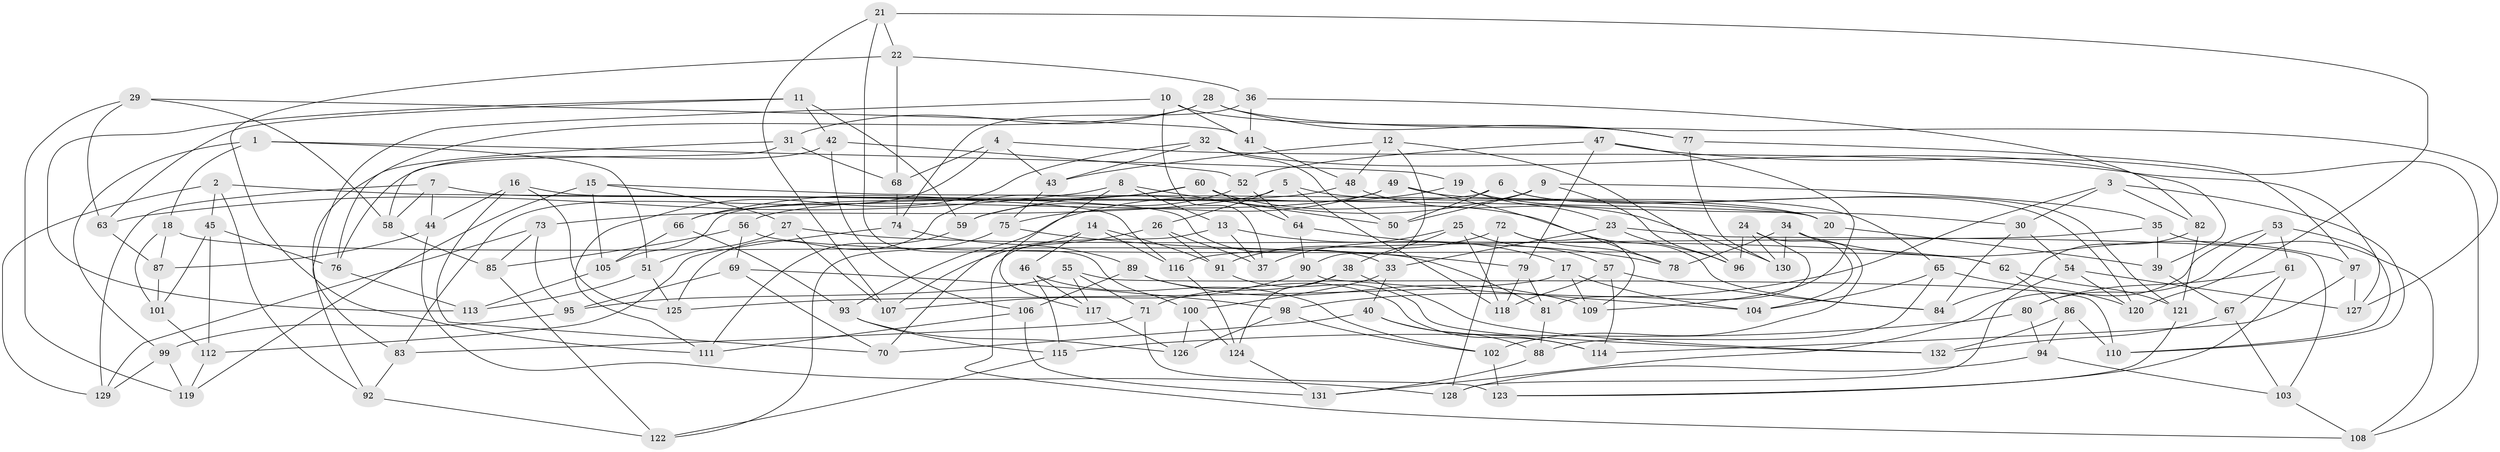 // Generated by graph-tools (version 1.1) at 2025/02/03/09/25 03:02:58]
// undirected, 132 vertices, 264 edges
graph export_dot {
graph [start="1"]
  node [color=gray90,style=filled];
  1;
  2;
  3;
  4;
  5;
  6;
  7;
  8;
  9;
  10;
  11;
  12;
  13;
  14;
  15;
  16;
  17;
  18;
  19;
  20;
  21;
  22;
  23;
  24;
  25;
  26;
  27;
  28;
  29;
  30;
  31;
  32;
  33;
  34;
  35;
  36;
  37;
  38;
  39;
  40;
  41;
  42;
  43;
  44;
  45;
  46;
  47;
  48;
  49;
  50;
  51;
  52;
  53;
  54;
  55;
  56;
  57;
  58;
  59;
  60;
  61;
  62;
  63;
  64;
  65;
  66;
  67;
  68;
  69;
  70;
  71;
  72;
  73;
  74;
  75;
  76;
  77;
  78;
  79;
  80;
  81;
  82;
  83;
  84;
  85;
  86;
  87;
  88;
  89;
  90;
  91;
  92;
  93;
  94;
  95;
  96;
  97;
  98;
  99;
  100;
  101;
  102;
  103;
  104;
  105;
  106;
  107;
  108;
  109;
  110;
  111;
  112;
  113;
  114;
  115;
  116;
  117;
  118;
  119;
  120;
  121;
  122;
  123;
  124;
  125;
  126;
  127;
  128;
  129;
  130;
  131;
  132;
  1 -- 18;
  1 -- 99;
  1 -- 51;
  1 -- 19;
  2 -- 20;
  2 -- 92;
  2 -- 45;
  2 -- 129;
  3 -- 30;
  3 -- 110;
  3 -- 82;
  3 -- 98;
  4 -- 83;
  4 -- 43;
  4 -- 68;
  4 -- 127;
  5 -- 26;
  5 -- 118;
  5 -- 20;
  5 -- 73;
  6 -- 121;
  6 -- 105;
  6 -- 50;
  6 -- 120;
  7 -- 58;
  7 -- 129;
  7 -- 44;
  7 -- 116;
  8 -- 50;
  8 -- 13;
  8 -- 117;
  8 -- 63;
  9 -- 96;
  9 -- 35;
  9 -- 50;
  9 -- 59;
  10 -- 83;
  10 -- 77;
  10 -- 37;
  10 -- 41;
  11 -- 63;
  11 -- 42;
  11 -- 59;
  11 -- 113;
  12 -- 48;
  12 -- 96;
  12 -- 43;
  12 -- 90;
  13 -- 17;
  13 -- 108;
  13 -- 37;
  14 -- 91;
  14 -- 46;
  14 -- 116;
  14 -- 70;
  15 -- 20;
  15 -- 27;
  15 -- 119;
  15 -- 105;
  16 -- 33;
  16 -- 44;
  16 -- 125;
  16 -- 70;
  17 -- 125;
  17 -- 104;
  17 -- 109;
  18 -- 81;
  18 -- 87;
  18 -- 101;
  19 -- 23;
  19 -- 93;
  19 -- 30;
  20 -- 39;
  21 -- 22;
  21 -- 107;
  21 -- 100;
  21 -- 120;
  22 -- 36;
  22 -- 111;
  22 -- 68;
  23 -- 33;
  23 -- 103;
  23 -- 96;
  24 -- 130;
  24 -- 81;
  24 -- 96;
  24 -- 104;
  25 -- 57;
  25 -- 38;
  25 -- 118;
  25 -- 37;
  26 -- 107;
  26 -- 37;
  26 -- 91;
  27 -- 51;
  27 -- 62;
  27 -- 107;
  28 -- 77;
  28 -- 127;
  28 -- 31;
  28 -- 76;
  29 -- 41;
  29 -- 119;
  29 -- 63;
  29 -- 58;
  30 -- 54;
  30 -- 84;
  31 -- 92;
  31 -- 68;
  31 -- 58;
  32 -- 50;
  32 -- 39;
  32 -- 111;
  32 -- 43;
  33 -- 40;
  33 -- 100;
  34 -- 97;
  34 -- 78;
  34 -- 130;
  34 -- 102;
  35 -- 116;
  35 -- 108;
  35 -- 39;
  36 -- 74;
  36 -- 82;
  36 -- 41;
  38 -- 71;
  38 -- 132;
  38 -- 124;
  39 -- 67;
  40 -- 114;
  40 -- 70;
  40 -- 88;
  41 -- 48;
  42 -- 76;
  42 -- 106;
  42 -- 52;
  43 -- 75;
  44 -- 87;
  44 -- 128;
  45 -- 101;
  45 -- 76;
  45 -- 112;
  46 -- 102;
  46 -- 117;
  46 -- 115;
  47 -- 109;
  47 -- 79;
  47 -- 108;
  47 -- 52;
  48 -- 56;
  48 -- 130;
  49 -- 75;
  49 -- 78;
  49 -- 65;
  49 -- 66;
  51 -- 125;
  51 -- 113;
  52 -- 59;
  52 -- 64;
  53 -- 110;
  53 -- 131;
  53 -- 61;
  53 -- 80;
  54 -- 128;
  54 -- 120;
  54 -- 127;
  55 -- 71;
  55 -- 117;
  55 -- 95;
  55 -- 110;
  56 -- 85;
  56 -- 69;
  56 -- 62;
  57 -- 114;
  57 -- 84;
  57 -- 118;
  58 -- 85;
  59 -- 111;
  60 -- 125;
  60 -- 64;
  60 -- 66;
  60 -- 84;
  61 -- 123;
  61 -- 67;
  61 -- 80;
  62 -- 121;
  62 -- 86;
  63 -- 87;
  64 -- 78;
  64 -- 90;
  65 -- 120;
  65 -- 104;
  65 -- 88;
  66 -- 105;
  66 -- 93;
  67 -- 132;
  67 -- 103;
  68 -- 74;
  69 -- 70;
  69 -- 95;
  69 -- 98;
  71 -- 123;
  71 -- 83;
  72 -- 128;
  72 -- 91;
  72 -- 109;
  72 -- 78;
  73 -- 85;
  73 -- 95;
  73 -- 129;
  74 -- 89;
  74 -- 112;
  75 -- 79;
  75 -- 122;
  76 -- 113;
  77 -- 130;
  77 -- 97;
  79 -- 118;
  79 -- 81;
  80 -- 115;
  80 -- 94;
  81 -- 88;
  82 -- 121;
  82 -- 84;
  83 -- 92;
  85 -- 122;
  86 -- 110;
  86 -- 132;
  86 -- 94;
  87 -- 101;
  88 -- 131;
  89 -- 106;
  89 -- 109;
  89 -- 114;
  90 -- 107;
  90 -- 104;
  91 -- 132;
  92 -- 122;
  93 -- 126;
  93 -- 115;
  94 -- 103;
  94 -- 128;
  95 -- 99;
  97 -- 114;
  97 -- 127;
  98 -- 102;
  98 -- 126;
  99 -- 119;
  99 -- 129;
  100 -- 124;
  100 -- 126;
  101 -- 112;
  102 -- 123;
  103 -- 108;
  105 -- 113;
  106 -- 111;
  106 -- 131;
  112 -- 119;
  115 -- 122;
  116 -- 124;
  117 -- 126;
  121 -- 123;
  124 -- 131;
}

